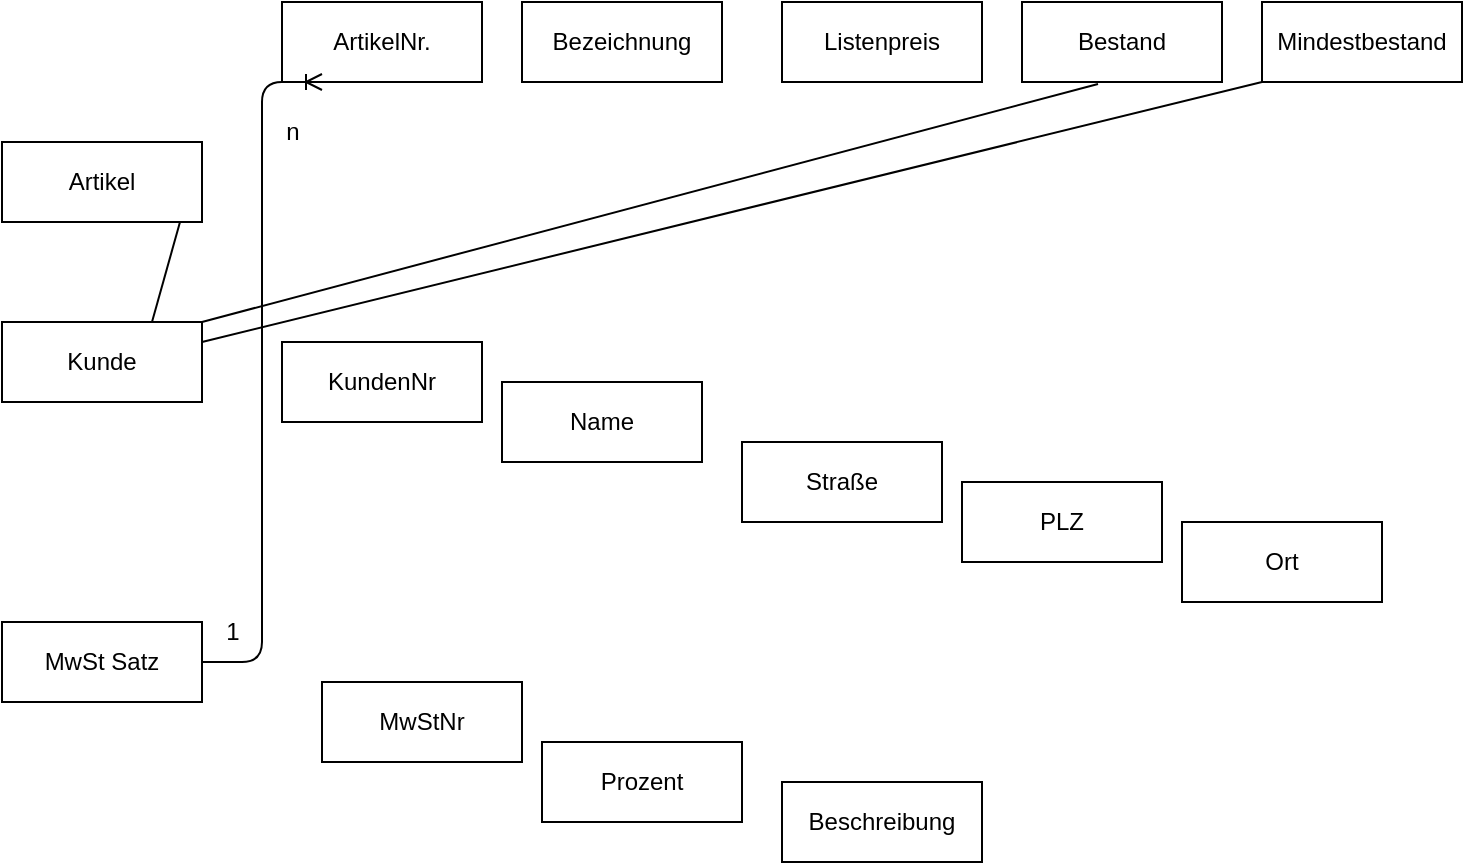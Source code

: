 <mxfile>
    <diagram id="c7_BcSeE-HhlWdIrz61O" name="Page-1">
        <mxGraphModel dx="805" dy="482" grid="1" gridSize="10" guides="1" tooltips="1" connect="1" arrows="1" fold="1" page="1" pageScale="1" pageWidth="850" pageHeight="1100" math="0" shadow="0">
            <root>
                <mxCell id="0"/>
                <mxCell id="1" parent="0"/>
                <mxCell id="2" value="ArtikelNr." style="whiteSpace=wrap;html=1;align=center;" vertex="1" parent="1">
                    <mxGeometry x="170" y="60" width="100" height="40" as="geometry"/>
                </mxCell>
                <mxCell id="3" value="Bezeichnung" style="whiteSpace=wrap;html=1;align=center;" vertex="1" parent="1">
                    <mxGeometry x="290" y="60" width="100" height="40" as="geometry"/>
                </mxCell>
                <mxCell id="4" value="Listenpreis" style="whiteSpace=wrap;html=1;align=center;" vertex="1" parent="1">
                    <mxGeometry x="420" y="60" width="100" height="40" as="geometry"/>
                </mxCell>
                <mxCell id="5" value="Bestand" style="whiteSpace=wrap;html=1;align=center;" vertex="1" parent="1">
                    <mxGeometry x="540" y="60" width="100" height="40" as="geometry"/>
                </mxCell>
                <mxCell id="6" value="Mindestbestand" style="whiteSpace=wrap;html=1;align=center;" vertex="1" parent="1">
                    <mxGeometry x="660" y="60" width="100" height="40" as="geometry"/>
                </mxCell>
                <mxCell id="7" value="MwSt Satz" style="whiteSpace=wrap;html=1;align=center;" vertex="1" parent="1">
                    <mxGeometry x="30" y="370" width="100" height="40" as="geometry"/>
                </mxCell>
                <mxCell id="8" value="MwStNr" style="whiteSpace=wrap;html=1;align=center;" vertex="1" parent="1">
                    <mxGeometry x="190" y="400" width="100" height="40" as="geometry"/>
                </mxCell>
                <mxCell id="9" value="Prozent" style="whiteSpace=wrap;html=1;align=center;" vertex="1" parent="1">
                    <mxGeometry x="300" y="430" width="100" height="40" as="geometry"/>
                </mxCell>
                <mxCell id="10" value="Beschreibung" style="whiteSpace=wrap;html=1;align=center;" vertex="1" parent="1">
                    <mxGeometry x="420" y="450" width="100" height="40" as="geometry"/>
                </mxCell>
                <mxCell id="11" value="Kunde" style="whiteSpace=wrap;html=1;align=center;" vertex="1" parent="1">
                    <mxGeometry x="30" y="220" width="100" height="40" as="geometry"/>
                </mxCell>
                <mxCell id="12" value="Artikel" style="whiteSpace=wrap;html=1;align=center;" vertex="1" parent="1">
                    <mxGeometry x="30" y="130" width="100" height="40" as="geometry"/>
                </mxCell>
                <mxCell id="13" value="KundenNr" style="whiteSpace=wrap;html=1;align=center;" vertex="1" parent="1">
                    <mxGeometry x="170" y="230" width="100" height="40" as="geometry"/>
                </mxCell>
                <mxCell id="14" value="Name" style="whiteSpace=wrap;html=1;align=center;" vertex="1" parent="1">
                    <mxGeometry x="280" y="250" width="100" height="40" as="geometry"/>
                </mxCell>
                <mxCell id="15" value="Straße" style="whiteSpace=wrap;html=1;align=center;" vertex="1" parent="1">
                    <mxGeometry x="400" y="280" width="100" height="40" as="geometry"/>
                </mxCell>
                <mxCell id="16" value="PLZ" style="whiteSpace=wrap;html=1;align=center;" vertex="1" parent="1">
                    <mxGeometry x="510" y="300" width="100" height="40" as="geometry"/>
                </mxCell>
                <mxCell id="17" value="Ort" style="whiteSpace=wrap;html=1;align=center;" vertex="1" parent="1">
                    <mxGeometry x="620" y="320" width="100" height="40" as="geometry"/>
                </mxCell>
                <mxCell id="18" value="" style="edgeStyle=entityRelationEdgeStyle;fontSize=12;html=1;endArrow=ERoneToMany;exitX=1;exitY=0.5;exitDx=0;exitDy=0;" edge="1" parent="1" source="7">
                    <mxGeometry width="100" height="100" relative="1" as="geometry">
                        <mxPoint x="360" y="300" as="sourcePoint"/>
                        <mxPoint x="190" y="100" as="targetPoint"/>
                    </mxGeometry>
                </mxCell>
                <mxCell id="19" value="1" style="text;html=1;align=center;verticalAlign=middle;resizable=0;points=[];autosize=1;strokeColor=none;fillColor=none;" vertex="1" parent="1">
                    <mxGeometry x="130" y="360" width="30" height="30" as="geometry"/>
                </mxCell>
                <mxCell id="20" value="n" style="text;html=1;align=center;verticalAlign=middle;resizable=0;points=[];autosize=1;strokeColor=none;fillColor=none;" vertex="1" parent="1">
                    <mxGeometry x="160" y="110" width="30" height="30" as="geometry"/>
                </mxCell>
                <mxCell id="21" value="" style="endArrow=none;html=1;rounded=0;entryX=0.38;entryY=1.025;entryDx=0;entryDy=0;entryPerimeter=0;exitX=1;exitY=0;exitDx=0;exitDy=0;" edge="1" parent="1" source="11" target="5">
                    <mxGeometry relative="1" as="geometry">
                        <mxPoint x="330" y="250" as="sourcePoint"/>
                        <mxPoint x="490" y="250" as="targetPoint"/>
                    </mxGeometry>
                </mxCell>
                <mxCell id="22" value="" style="endArrow=none;html=1;rounded=0;exitX=0.75;exitY=0;exitDx=0;exitDy=0;entryX=0.89;entryY=1;entryDx=0;entryDy=0;entryPerimeter=0;" edge="1" parent="1" source="11" target="12">
                    <mxGeometry relative="1" as="geometry">
                        <mxPoint x="380" y="180" as="sourcePoint"/>
                        <mxPoint x="110" y="180" as="targetPoint"/>
                    </mxGeometry>
                </mxCell>
                <mxCell id="23" value="" style="endArrow=none;html=1;rounded=0;exitX=0;exitY=1;exitDx=0;exitDy=0;entryX=1;entryY=0.25;entryDx=0;entryDy=0;" edge="1" parent="1" source="6" target="11">
                    <mxGeometry relative="1" as="geometry">
                        <mxPoint x="330" y="250" as="sourcePoint"/>
                        <mxPoint x="490" y="250" as="targetPoint"/>
                    </mxGeometry>
                </mxCell>
            </root>
        </mxGraphModel>
    </diagram>
</mxfile>
